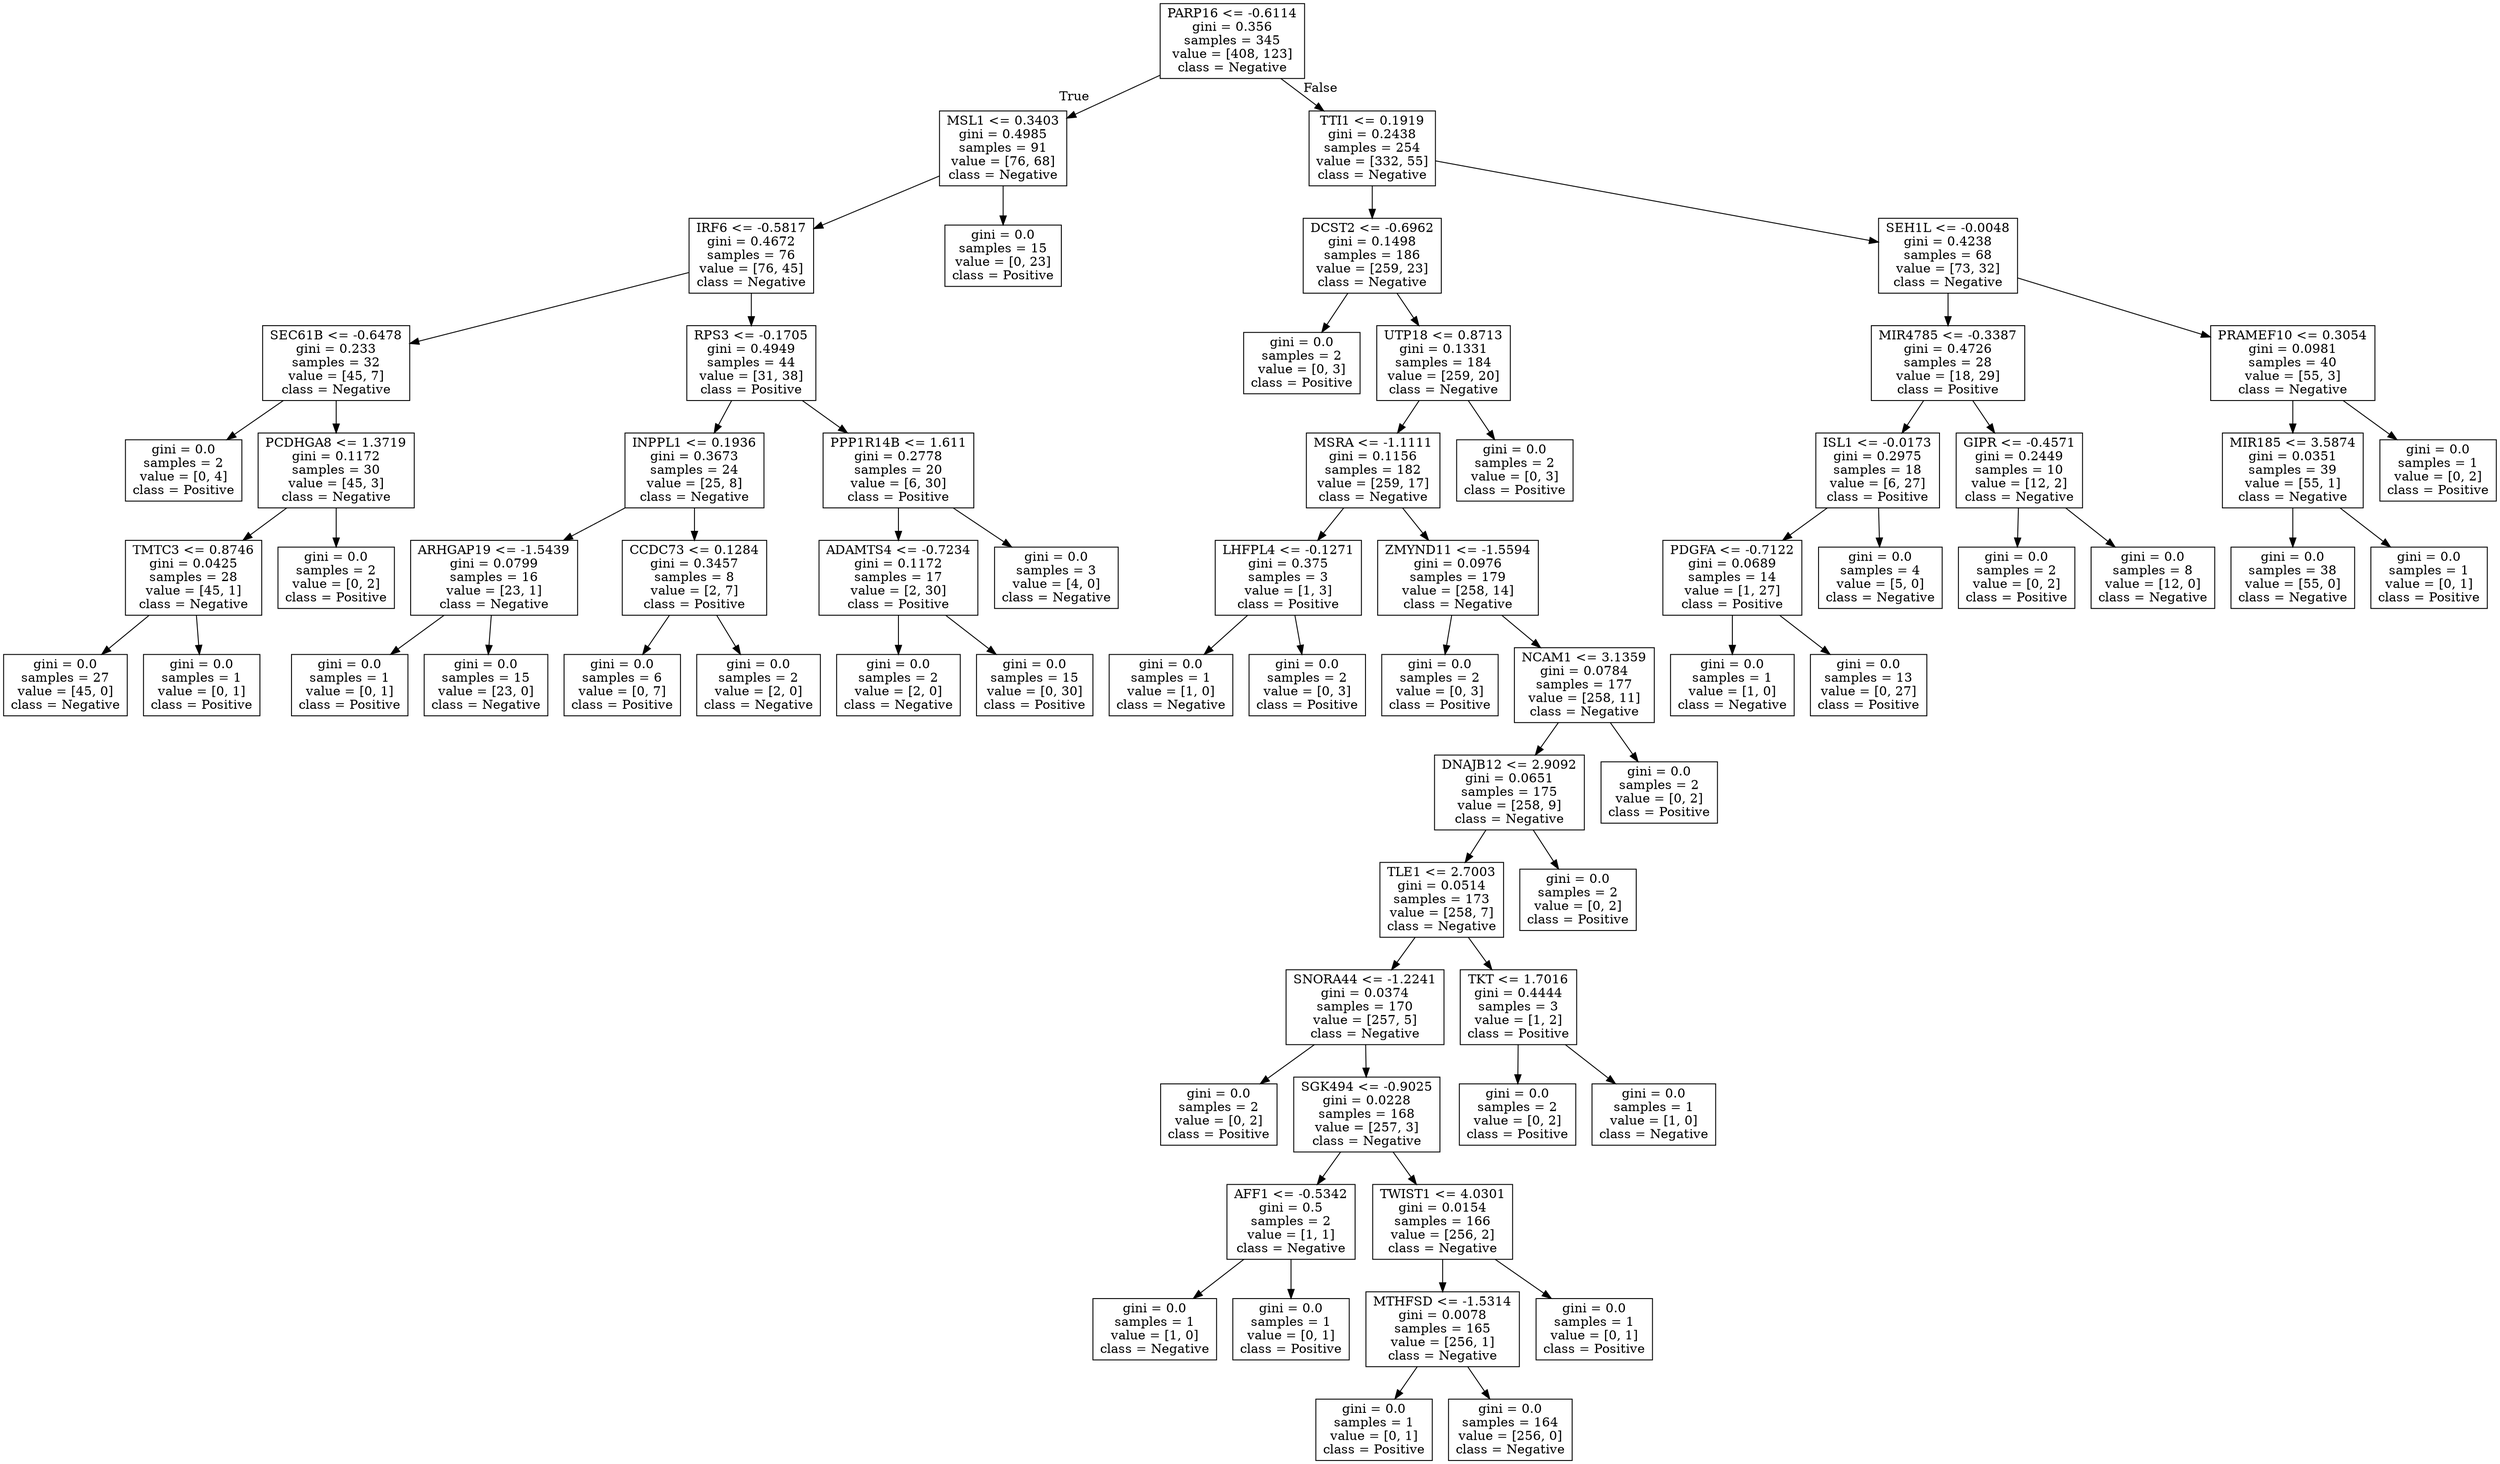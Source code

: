 digraph Tree {
node [shape=box] ;
0 [label="PARP16 <= -0.6114\ngini = 0.356\nsamples = 345\nvalue = [408, 123]\nclass = Negative"] ;
1 [label="MSL1 <= 0.3403\ngini = 0.4985\nsamples = 91\nvalue = [76, 68]\nclass = Negative"] ;
0 -> 1 [labeldistance=2.5, labelangle=45, headlabel="True"] ;
2 [label="IRF6 <= -0.5817\ngini = 0.4672\nsamples = 76\nvalue = [76, 45]\nclass = Negative"] ;
1 -> 2 ;
3 [label="SEC61B <= -0.6478\ngini = 0.233\nsamples = 32\nvalue = [45, 7]\nclass = Negative"] ;
2 -> 3 ;
4 [label="gini = 0.0\nsamples = 2\nvalue = [0, 4]\nclass = Positive"] ;
3 -> 4 ;
5 [label="PCDHGA8 <= 1.3719\ngini = 0.1172\nsamples = 30\nvalue = [45, 3]\nclass = Negative"] ;
3 -> 5 ;
6 [label="TMTC3 <= 0.8746\ngini = 0.0425\nsamples = 28\nvalue = [45, 1]\nclass = Negative"] ;
5 -> 6 ;
7 [label="gini = 0.0\nsamples = 27\nvalue = [45, 0]\nclass = Negative"] ;
6 -> 7 ;
8 [label="gini = 0.0\nsamples = 1\nvalue = [0, 1]\nclass = Positive"] ;
6 -> 8 ;
9 [label="gini = 0.0\nsamples = 2\nvalue = [0, 2]\nclass = Positive"] ;
5 -> 9 ;
10 [label="RPS3 <= -0.1705\ngini = 0.4949\nsamples = 44\nvalue = [31, 38]\nclass = Positive"] ;
2 -> 10 ;
11 [label="INPPL1 <= 0.1936\ngini = 0.3673\nsamples = 24\nvalue = [25, 8]\nclass = Negative"] ;
10 -> 11 ;
12 [label="ARHGAP19 <= -1.5439\ngini = 0.0799\nsamples = 16\nvalue = [23, 1]\nclass = Negative"] ;
11 -> 12 ;
13 [label="gini = 0.0\nsamples = 1\nvalue = [0, 1]\nclass = Positive"] ;
12 -> 13 ;
14 [label="gini = 0.0\nsamples = 15\nvalue = [23, 0]\nclass = Negative"] ;
12 -> 14 ;
15 [label="CCDC73 <= 0.1284\ngini = 0.3457\nsamples = 8\nvalue = [2, 7]\nclass = Positive"] ;
11 -> 15 ;
16 [label="gini = 0.0\nsamples = 6\nvalue = [0, 7]\nclass = Positive"] ;
15 -> 16 ;
17 [label="gini = 0.0\nsamples = 2\nvalue = [2, 0]\nclass = Negative"] ;
15 -> 17 ;
18 [label="PPP1R14B <= 1.611\ngini = 0.2778\nsamples = 20\nvalue = [6, 30]\nclass = Positive"] ;
10 -> 18 ;
19 [label="ADAMTS4 <= -0.7234\ngini = 0.1172\nsamples = 17\nvalue = [2, 30]\nclass = Positive"] ;
18 -> 19 ;
20 [label="gini = 0.0\nsamples = 2\nvalue = [2, 0]\nclass = Negative"] ;
19 -> 20 ;
21 [label="gini = 0.0\nsamples = 15\nvalue = [0, 30]\nclass = Positive"] ;
19 -> 21 ;
22 [label="gini = 0.0\nsamples = 3\nvalue = [4, 0]\nclass = Negative"] ;
18 -> 22 ;
23 [label="gini = 0.0\nsamples = 15\nvalue = [0, 23]\nclass = Positive"] ;
1 -> 23 ;
24 [label="TTI1 <= 0.1919\ngini = 0.2438\nsamples = 254\nvalue = [332, 55]\nclass = Negative"] ;
0 -> 24 [labeldistance=2.5, labelangle=-45, headlabel="False"] ;
25 [label="DCST2 <= -0.6962\ngini = 0.1498\nsamples = 186\nvalue = [259, 23]\nclass = Negative"] ;
24 -> 25 ;
26 [label="gini = 0.0\nsamples = 2\nvalue = [0, 3]\nclass = Positive"] ;
25 -> 26 ;
27 [label="UTP18 <= 0.8713\ngini = 0.1331\nsamples = 184\nvalue = [259, 20]\nclass = Negative"] ;
25 -> 27 ;
28 [label="MSRA <= -1.1111\ngini = 0.1156\nsamples = 182\nvalue = [259, 17]\nclass = Negative"] ;
27 -> 28 ;
29 [label="LHFPL4 <= -0.1271\ngini = 0.375\nsamples = 3\nvalue = [1, 3]\nclass = Positive"] ;
28 -> 29 ;
30 [label="gini = 0.0\nsamples = 1\nvalue = [1, 0]\nclass = Negative"] ;
29 -> 30 ;
31 [label="gini = 0.0\nsamples = 2\nvalue = [0, 3]\nclass = Positive"] ;
29 -> 31 ;
32 [label="ZMYND11 <= -1.5594\ngini = 0.0976\nsamples = 179\nvalue = [258, 14]\nclass = Negative"] ;
28 -> 32 ;
33 [label="gini = 0.0\nsamples = 2\nvalue = [0, 3]\nclass = Positive"] ;
32 -> 33 ;
34 [label="NCAM1 <= 3.1359\ngini = 0.0784\nsamples = 177\nvalue = [258, 11]\nclass = Negative"] ;
32 -> 34 ;
35 [label="DNAJB12 <= 2.9092\ngini = 0.0651\nsamples = 175\nvalue = [258, 9]\nclass = Negative"] ;
34 -> 35 ;
36 [label="TLE1 <= 2.7003\ngini = 0.0514\nsamples = 173\nvalue = [258, 7]\nclass = Negative"] ;
35 -> 36 ;
37 [label="SNORA44 <= -1.2241\ngini = 0.0374\nsamples = 170\nvalue = [257, 5]\nclass = Negative"] ;
36 -> 37 ;
38 [label="gini = 0.0\nsamples = 2\nvalue = [0, 2]\nclass = Positive"] ;
37 -> 38 ;
39 [label="SGK494 <= -0.9025\ngini = 0.0228\nsamples = 168\nvalue = [257, 3]\nclass = Negative"] ;
37 -> 39 ;
40 [label="AFF1 <= -0.5342\ngini = 0.5\nsamples = 2\nvalue = [1, 1]\nclass = Negative"] ;
39 -> 40 ;
41 [label="gini = 0.0\nsamples = 1\nvalue = [1, 0]\nclass = Negative"] ;
40 -> 41 ;
42 [label="gini = 0.0\nsamples = 1\nvalue = [0, 1]\nclass = Positive"] ;
40 -> 42 ;
43 [label="TWIST1 <= 4.0301\ngini = 0.0154\nsamples = 166\nvalue = [256, 2]\nclass = Negative"] ;
39 -> 43 ;
44 [label="MTHFSD <= -1.5314\ngini = 0.0078\nsamples = 165\nvalue = [256, 1]\nclass = Negative"] ;
43 -> 44 ;
45 [label="gini = 0.0\nsamples = 1\nvalue = [0, 1]\nclass = Positive"] ;
44 -> 45 ;
46 [label="gini = 0.0\nsamples = 164\nvalue = [256, 0]\nclass = Negative"] ;
44 -> 46 ;
47 [label="gini = 0.0\nsamples = 1\nvalue = [0, 1]\nclass = Positive"] ;
43 -> 47 ;
48 [label="TKT <= 1.7016\ngini = 0.4444\nsamples = 3\nvalue = [1, 2]\nclass = Positive"] ;
36 -> 48 ;
49 [label="gini = 0.0\nsamples = 2\nvalue = [0, 2]\nclass = Positive"] ;
48 -> 49 ;
50 [label="gini = 0.0\nsamples = 1\nvalue = [1, 0]\nclass = Negative"] ;
48 -> 50 ;
51 [label="gini = 0.0\nsamples = 2\nvalue = [0, 2]\nclass = Positive"] ;
35 -> 51 ;
52 [label="gini = 0.0\nsamples = 2\nvalue = [0, 2]\nclass = Positive"] ;
34 -> 52 ;
53 [label="gini = 0.0\nsamples = 2\nvalue = [0, 3]\nclass = Positive"] ;
27 -> 53 ;
54 [label="SEH1L <= -0.0048\ngini = 0.4238\nsamples = 68\nvalue = [73, 32]\nclass = Negative"] ;
24 -> 54 ;
55 [label="MIR4785 <= -0.3387\ngini = 0.4726\nsamples = 28\nvalue = [18, 29]\nclass = Positive"] ;
54 -> 55 ;
56 [label="ISL1 <= -0.0173\ngini = 0.2975\nsamples = 18\nvalue = [6, 27]\nclass = Positive"] ;
55 -> 56 ;
57 [label="PDGFA <= -0.7122\ngini = 0.0689\nsamples = 14\nvalue = [1, 27]\nclass = Positive"] ;
56 -> 57 ;
58 [label="gini = 0.0\nsamples = 1\nvalue = [1, 0]\nclass = Negative"] ;
57 -> 58 ;
59 [label="gini = 0.0\nsamples = 13\nvalue = [0, 27]\nclass = Positive"] ;
57 -> 59 ;
60 [label="gini = 0.0\nsamples = 4\nvalue = [5, 0]\nclass = Negative"] ;
56 -> 60 ;
61 [label="GIPR <= -0.4571\ngini = 0.2449\nsamples = 10\nvalue = [12, 2]\nclass = Negative"] ;
55 -> 61 ;
62 [label="gini = 0.0\nsamples = 2\nvalue = [0, 2]\nclass = Positive"] ;
61 -> 62 ;
63 [label="gini = 0.0\nsamples = 8\nvalue = [12, 0]\nclass = Negative"] ;
61 -> 63 ;
64 [label="PRAMEF10 <= 0.3054\ngini = 0.0981\nsamples = 40\nvalue = [55, 3]\nclass = Negative"] ;
54 -> 64 ;
65 [label="MIR185 <= 3.5874\ngini = 0.0351\nsamples = 39\nvalue = [55, 1]\nclass = Negative"] ;
64 -> 65 ;
66 [label="gini = 0.0\nsamples = 38\nvalue = [55, 0]\nclass = Negative"] ;
65 -> 66 ;
67 [label="gini = 0.0\nsamples = 1\nvalue = [0, 1]\nclass = Positive"] ;
65 -> 67 ;
68 [label="gini = 0.0\nsamples = 1\nvalue = [0, 2]\nclass = Positive"] ;
64 -> 68 ;
}